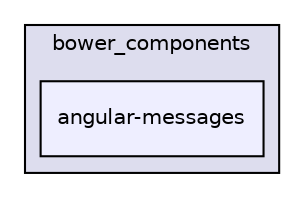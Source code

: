 digraph "libs/angular/angular-material-fileinput-master/bower_components/angular-messages" {
  compound=true
  node [ fontsize="10", fontname="Helvetica"];
  edge [ labelfontsize="10", labelfontname="Helvetica"];
  subgraph clusterdir_62eeda996942d0429ba9d811c8abf311 {
    graph [ bgcolor="#ddddee", pencolor="black", label="bower_components" fontname="Helvetica", fontsize="10", URL="dir_62eeda996942d0429ba9d811c8abf311.html"]
  dir_d654de579dd45f527144901019d6ba39 [shape=box, label="angular-messages", style="filled", fillcolor="#eeeeff", pencolor="black", URL="dir_d654de579dd45f527144901019d6ba39.html"];
  }
}
